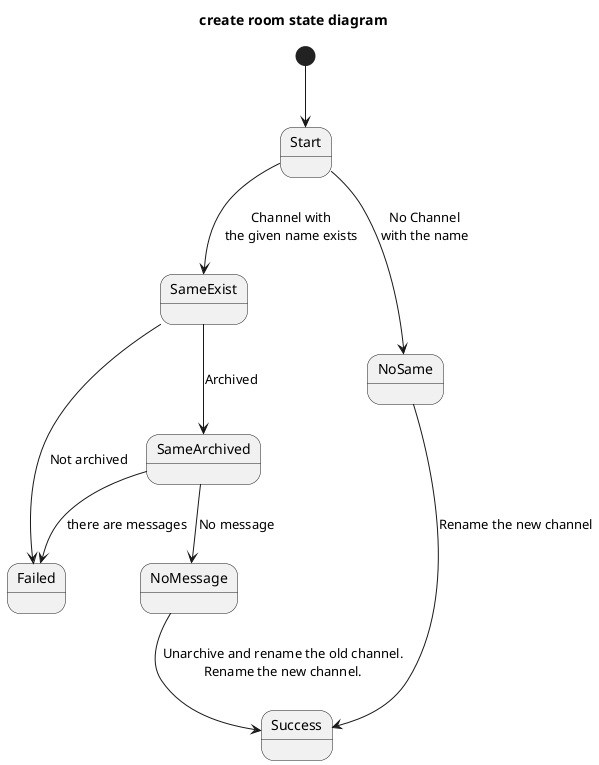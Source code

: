 @startuml{Fig10.1.png}
title create room state diagram

' [*] が開始状態 or 終了状態を表す
' [*] が含まれているとPlantUMLが状態マシン図と判断する
[*] --> Start

Start --> SameExist : Channel with\nthe given name exists
Start --> NoSame : No Channel\nwith the name

NoSame --> Success : Rename the new channel

SameExist --> SameArchived : Archived
SameExist --> Failed : Not archived

SameArchived --> NoMessage : No message
SameArchived --> Failed : there are messages

NoMessage --> Success : Unarchive and rename the old channel.\nRename the new channel.

@enduml